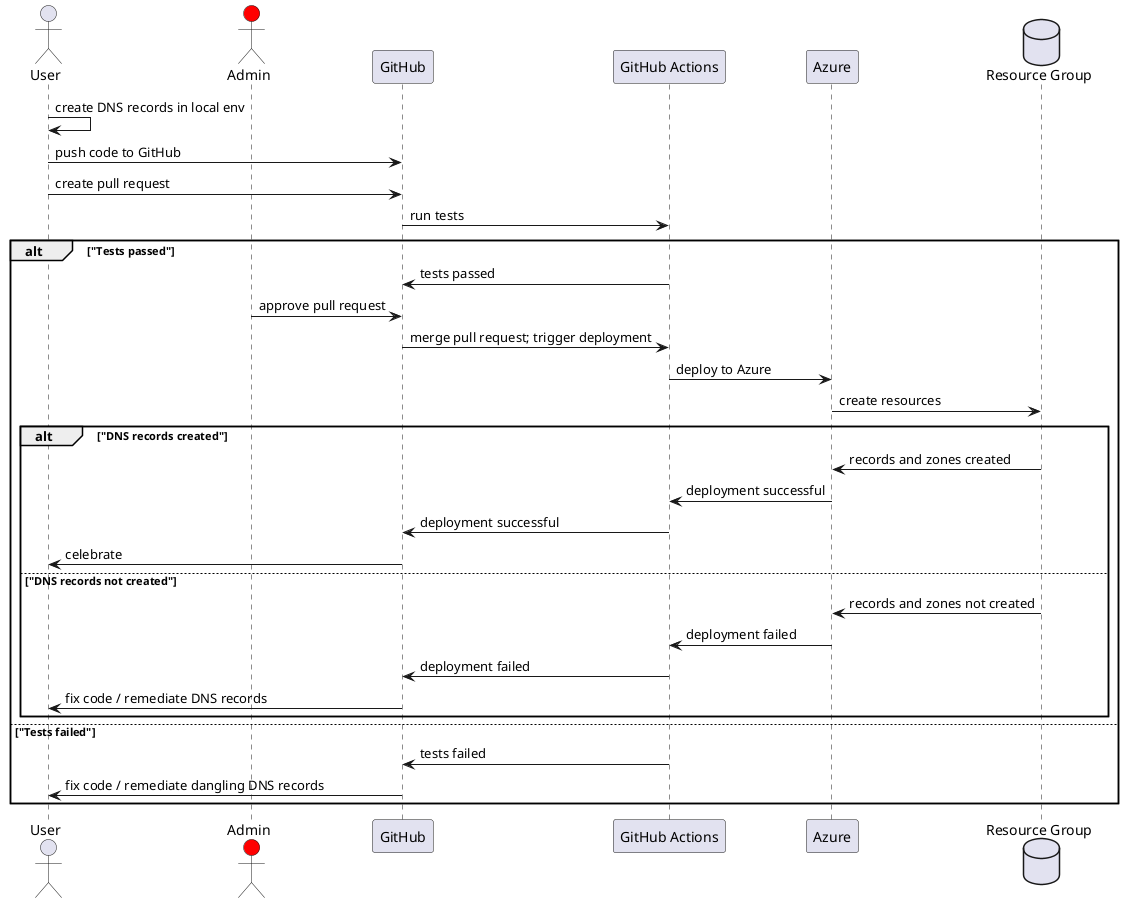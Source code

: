 @startuml
actor User
actor Admin #red

participant GitHub as "GitHub"
participant GitHubActions as "GitHub Actions"
participant Azure as Azure
database resourceGroup as "Resource Group"

User -> User : create DNS records in local env
User -> GitHub : push code to GitHub
User -> GitHub : create pull request
GitHub -> GitHubActions : run tests

alt "Tests passed"
    GitHubActions -> GitHub : tests passed
    Admin -> GitHub : approve pull request
    GitHub -> GitHubActions : merge pull request; trigger deployment
    GitHubActions -> Azure : deploy to Azure
    Azure -> resourceGroup : create resources
    alt "DNS records created"
        resourceGroup -> Azure : records and zones created
        Azure -> GitHubActions : deployment successful
        GitHubActions -> GitHub : deployment successful
        GitHub -> User : celebrate
    else "DNS records not created"
        resourceGroup -> Azure : records and zones not created
        Azure -> GitHubActions : deployment failed
        GitHubActions -> GitHub : deployment failed
        GitHub -> User : fix code / remediate DNS records
    end
else "Tests failed"
    GitHubActions -> GitHub : tests failed
    GitHub -> User : fix code / remediate dangling DNS records
end
@enduml